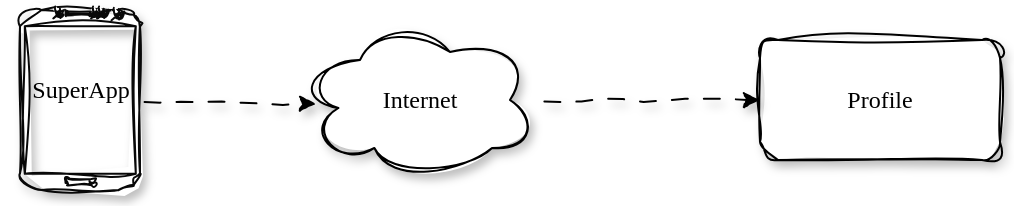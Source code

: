<mxfile version="24.5.1" type="device">
  <diagram id="T_oXeeGYQuaLfQepJVp7" name="Page-1">
    <mxGraphModel dx="794" dy="530" grid="1" gridSize="10" guides="1" tooltips="1" connect="1" arrows="1" fold="1" page="1" pageScale="1" pageWidth="850" pageHeight="1100" math="0" shadow="0">
      <root>
        <mxCell id="0" />
        <mxCell id="1" parent="0" />
        <mxCell id="2" value="Profile" style="rounded=1;whiteSpace=wrap;html=1;sketch=1;curveFitting=1;jiggle=2;shadow=1;glass=0;gradientColor=none;fontFamily=Comic Sans MS;" parent="1" vertex="1">
          <mxGeometry x="390" y="35" width="120" height="60" as="geometry" />
        </mxCell>
        <mxCell id="7" style="edgeStyle=none;html=1;entryX=0;entryY=0.5;entryDx=0;entryDy=0;fontFamily=Comic Sans MS;shadow=1;flowAnimation=1;sketch=1;curveFitting=1;jiggle=2;sketchStyle=comic;" parent="1" source="3" target="2" edge="1">
          <mxGeometry relative="1" as="geometry" />
        </mxCell>
        <mxCell id="3" value="Internet" style="ellipse;shape=cloud;whiteSpace=wrap;html=1;shadow=1;fontFamily=Comic Sans MS;sketch=1;curveFitting=1;jiggle=2;" parent="1" vertex="1">
          <mxGeometry x="160" y="25" width="120" height="80" as="geometry" />
        </mxCell>
        <mxCell id="6" style="edgeStyle=none;html=1;entryX=0.067;entryY=0.525;entryDx=0;entryDy=0;entryPerimeter=0;shadow=1;flowAnimation=1;sketch=1;curveFitting=1;jiggle=2;sketchStyle=comic;" parent="1" source="4" target="3" edge="1">
          <mxGeometry relative="1" as="geometry" />
        </mxCell>
        <mxCell id="4" value="" style="verticalLabelPosition=bottom;verticalAlign=top;html=1;shadow=1;dashed=0;strokeWidth=1;shape=mxgraph.android.phone2;strokeColor=#080808;sketch=1;curveFitting=1;jiggle=2;" parent="1" vertex="1">
          <mxGeometry x="20" y="20" width="60" height="90" as="geometry" />
        </mxCell>
        <mxCell id="5" value="SuperApp" style="text;html=1;align=center;verticalAlign=middle;resizable=0;points=[];autosize=1;strokeColor=none;fillColor=none;fontFamily=Comic Sans MS;" parent="1" vertex="1">
          <mxGeometry x="10" y="45" width="80" height="30" as="geometry" />
        </mxCell>
      </root>
    </mxGraphModel>
  </diagram>
</mxfile>
